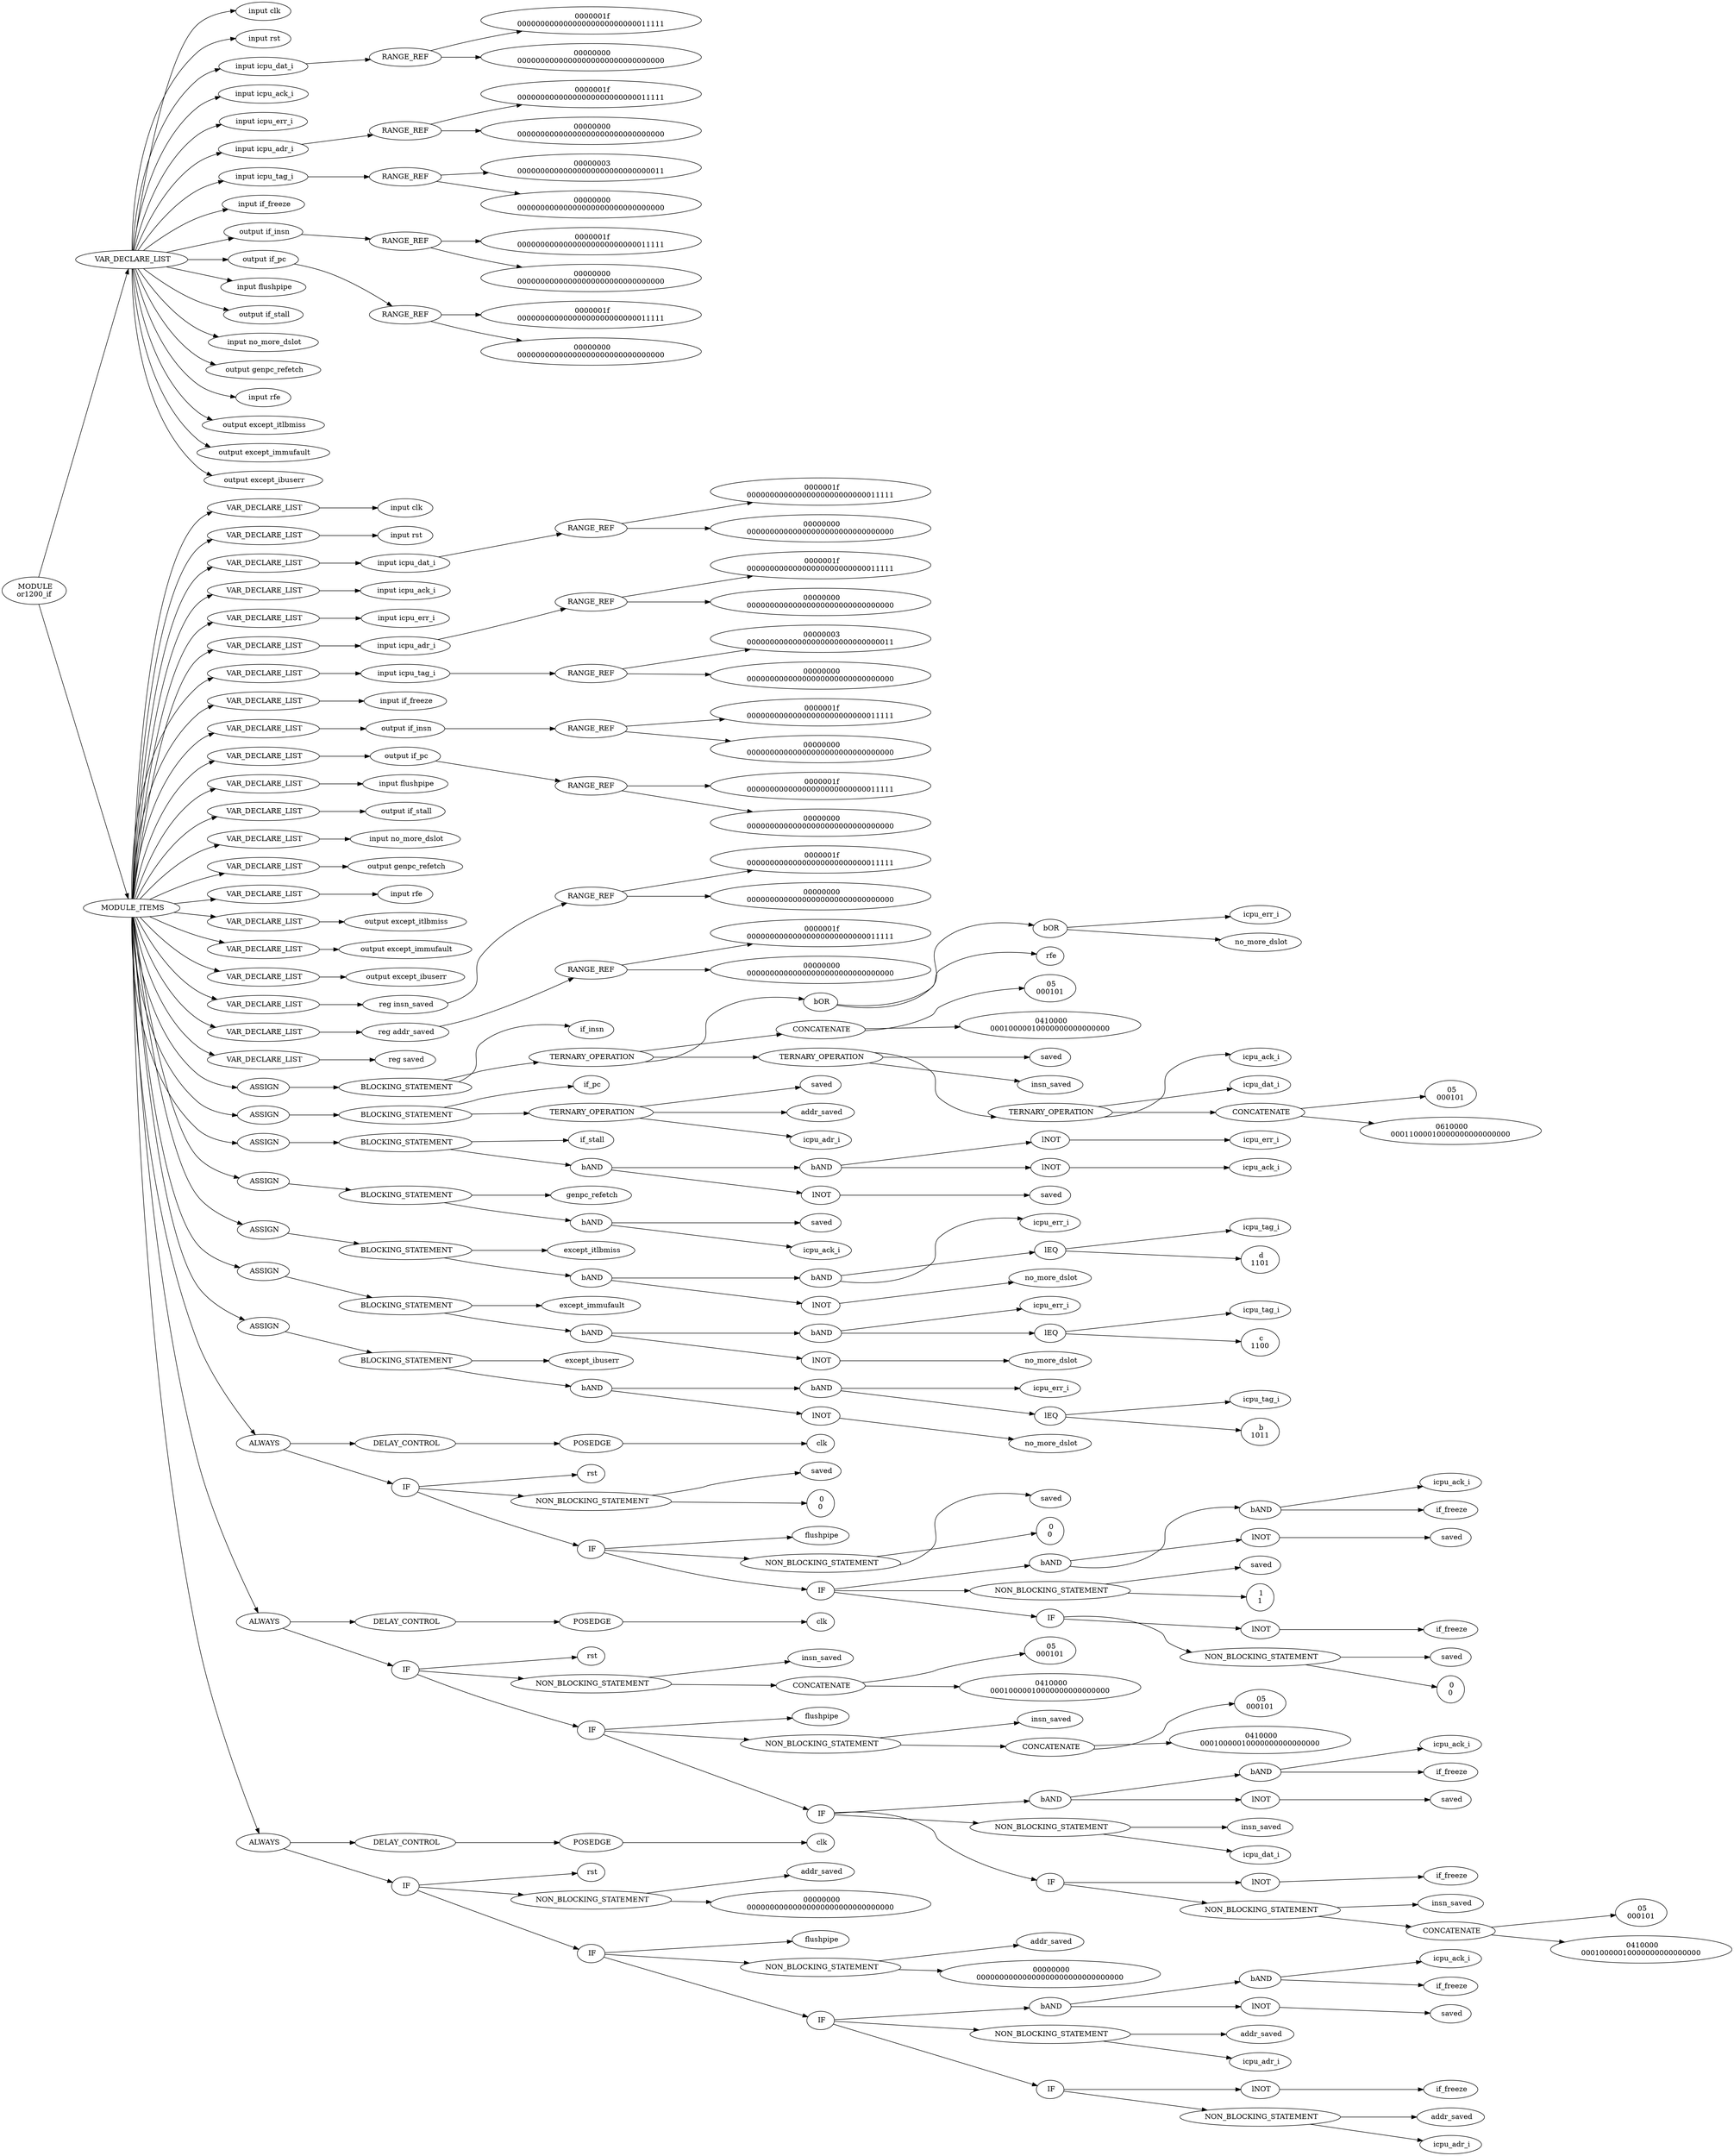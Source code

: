 digraph G {	
rankdir=LR;	
ranksep=.25;
	0 [label=< MODULE<br/>or1200_if>];
	1 [label=< VAR_DECLARE_LIST>];
	0 -> 1;
	2 [label=< input clk>];
	1 -> 2;
	3 [label=< input rst>];
	1 -> 3;
	4 [label=< input icpu_dat_i>];
	1 -> 4;
	5 [label=<RANGE_REF>];
	4 -> 5;
	6 [label=< 0000001f<br/>00000000000000000000000000011111>];
	5 -> 6;
	7 [label=< 00000000<br/>00000000000000000000000000000000>];
	5 -> 7;
	8 [label=< input icpu_ack_i>];
	1 -> 8;
	9 [label=< input icpu_err_i>];
	1 -> 9;
	10 [label=< input icpu_adr_i>];
	1 -> 10;
	11 [label=<RANGE_REF>];
	10 -> 11;
	12 [label=< 0000001f<br/>00000000000000000000000000011111>];
	11 -> 12;
	13 [label=< 00000000<br/>00000000000000000000000000000000>];
	11 -> 13;
	14 [label=< input icpu_tag_i>];
	1 -> 14;
	15 [label=<RANGE_REF>];
	14 -> 15;
	16 [label=< 00000003<br/>00000000000000000000000000000011>];
	15 -> 16;
	17 [label=< 00000000<br/>00000000000000000000000000000000>];
	15 -> 17;
	18 [label=< input if_freeze>];
	1 -> 18;
	19 [label=< output if_insn>];
	1 -> 19;
	20 [label=<RANGE_REF>];
	19 -> 20;
	21 [label=< 0000001f<br/>00000000000000000000000000011111>];
	20 -> 21;
	22 [label=< 00000000<br/>00000000000000000000000000000000>];
	20 -> 22;
	23 [label=< output if_pc>];
	1 -> 23;
	24 [label=<RANGE_REF>];
	23 -> 24;
	25 [label=< 0000001f<br/>00000000000000000000000000011111>];
	24 -> 25;
	26 [label=< 00000000<br/>00000000000000000000000000000000>];
	24 -> 26;
	27 [label=< input flushpipe>];
	1 -> 27;
	28 [label=< output if_stall>];
	1 -> 28;
	29 [label=< input no_more_dslot>];
	1 -> 29;
	30 [label=< output genpc_refetch>];
	1 -> 30;
	31 [label=< input rfe>];
	1 -> 31;
	32 [label=< output except_itlbmiss>];
	1 -> 32;
	33 [label=< output except_immufault>];
	1 -> 33;
	34 [label=< output except_ibuserr>];
	1 -> 34;
	35 [label=< MODULE_ITEMS>];
	0 -> 35;
	36 [label=< VAR_DECLARE_LIST>];
	35 -> 36;
	37 [label=< input clk>];
	36 -> 37;
	38 [label=< VAR_DECLARE_LIST>];
	35 -> 38;
	39 [label=< input rst>];
	38 -> 39;
	40 [label=< VAR_DECLARE_LIST>];
	35 -> 40;
	41 [label=< input icpu_dat_i>];
	40 -> 41;
	42 [label=<RANGE_REF>];
	41 -> 42;
	43 [label=< 0000001f<br/>00000000000000000000000000011111>];
	42 -> 43;
	44 [label=< 00000000<br/>00000000000000000000000000000000>];
	42 -> 44;
	45 [label=< VAR_DECLARE_LIST>];
	35 -> 45;
	46 [label=< input icpu_ack_i>];
	45 -> 46;
	47 [label=< VAR_DECLARE_LIST>];
	35 -> 47;
	48 [label=< input icpu_err_i>];
	47 -> 48;
	49 [label=< VAR_DECLARE_LIST>];
	35 -> 49;
	50 [label=< input icpu_adr_i>];
	49 -> 50;
	51 [label=<RANGE_REF>];
	50 -> 51;
	52 [label=< 0000001f<br/>00000000000000000000000000011111>];
	51 -> 52;
	53 [label=< 00000000<br/>00000000000000000000000000000000>];
	51 -> 53;
	54 [label=< VAR_DECLARE_LIST>];
	35 -> 54;
	55 [label=< input icpu_tag_i>];
	54 -> 55;
	56 [label=<RANGE_REF>];
	55 -> 56;
	57 [label=< 00000003<br/>00000000000000000000000000000011>];
	56 -> 57;
	58 [label=< 00000000<br/>00000000000000000000000000000000>];
	56 -> 58;
	59 [label=< VAR_DECLARE_LIST>];
	35 -> 59;
	60 [label=< input if_freeze>];
	59 -> 60;
	61 [label=< VAR_DECLARE_LIST>];
	35 -> 61;
	62 [label=< output if_insn>];
	61 -> 62;
	63 [label=<RANGE_REF>];
	62 -> 63;
	64 [label=< 0000001f<br/>00000000000000000000000000011111>];
	63 -> 64;
	65 [label=< 00000000<br/>00000000000000000000000000000000>];
	63 -> 65;
	66 [label=< VAR_DECLARE_LIST>];
	35 -> 66;
	67 [label=< output if_pc>];
	66 -> 67;
	68 [label=<RANGE_REF>];
	67 -> 68;
	69 [label=< 0000001f<br/>00000000000000000000000000011111>];
	68 -> 69;
	70 [label=< 00000000<br/>00000000000000000000000000000000>];
	68 -> 70;
	71 [label=< VAR_DECLARE_LIST>];
	35 -> 71;
	72 [label=< input flushpipe>];
	71 -> 72;
	73 [label=< VAR_DECLARE_LIST>];
	35 -> 73;
	74 [label=< output if_stall>];
	73 -> 74;
	75 [label=< VAR_DECLARE_LIST>];
	35 -> 75;
	76 [label=< input no_more_dslot>];
	75 -> 76;
	77 [label=< VAR_DECLARE_LIST>];
	35 -> 77;
	78 [label=< output genpc_refetch>];
	77 -> 78;
	79 [label=< VAR_DECLARE_LIST>];
	35 -> 79;
	80 [label=< input rfe>];
	79 -> 80;
	81 [label=< VAR_DECLARE_LIST>];
	35 -> 81;
	82 [label=< output except_itlbmiss>];
	81 -> 82;
	83 [label=< VAR_DECLARE_LIST>];
	35 -> 83;
	84 [label=< output except_immufault>];
	83 -> 84;
	85 [label=< VAR_DECLARE_LIST>];
	35 -> 85;
	86 [label=< output except_ibuserr>];
	85 -> 86;
	87 [label=< VAR_DECLARE_LIST>];
	35 -> 87;
	88 [label=< reg insn_saved>];
	87 -> 88;
	89 [label=<RANGE_REF>];
	88 -> 89;
	90 [label=< 0000001f<br/>00000000000000000000000000011111>];
	89 -> 90;
	91 [label=< 00000000<br/>00000000000000000000000000000000>];
	89 -> 91;
	92 [label=< VAR_DECLARE_LIST>];
	35 -> 92;
	93 [label=< reg addr_saved>];
	92 -> 93;
	94 [label=<RANGE_REF>];
	93 -> 94;
	95 [label=< 0000001f<br/>00000000000000000000000000011111>];
	94 -> 95;
	96 [label=< 00000000<br/>00000000000000000000000000000000>];
	94 -> 96;
	97 [label=< VAR_DECLARE_LIST>];
	35 -> 97;
	98 [label=< reg saved>];
	97 -> 98;
	99 [label=< ASSIGN>];
	35 -> 99;
	100 [label=< BLOCKING_STATEMENT>];
	99 -> 100;
	101 [label=< if_insn>];
	100 -> 101;
	102 [label=< TERNARY_OPERATION>];
	100 -> 102;
	103 [label=< bOR>];
	102 -> 103;
	104 [label=< bOR>];
	103 -> 104;
	105 [label=< icpu_err_i>];
	104 -> 105;
	106 [label=< no_more_dslot>];
	104 -> 106;
	107 [label=< rfe>];
	103 -> 107;
	108 [label=< CONCATENATE>];
	102 -> 108;
	109 [label=< 05<br/>000101>];
	108 -> 109;
	110 [label=< 0410000<br/>00010000010000000000000000>];
	108 -> 110;
	111 [label=< TERNARY_OPERATION>];
	102 -> 111;
	112 [label=< saved>];
	111 -> 112;
	113 [label=< insn_saved>];
	111 -> 113;
	114 [label=< TERNARY_OPERATION>];
	111 -> 114;
	115 [label=< icpu_ack_i>];
	114 -> 115;
	116 [label=< icpu_dat_i>];
	114 -> 116;
	117 [label=< CONCATENATE>];
	114 -> 117;
	118 [label=< 05<br/>000101>];
	117 -> 118;
	119 [label=< 0610000<br/>00011000010000000000000000>];
	117 -> 119;
	120 [label=< ASSIGN>];
	35 -> 120;
	121 [label=< BLOCKING_STATEMENT>];
	120 -> 121;
	122 [label=< if_pc>];
	121 -> 122;
	123 [label=< TERNARY_OPERATION>];
	121 -> 123;
	124 [label=< saved>];
	123 -> 124;
	125 [label=< addr_saved>];
	123 -> 125;
	126 [label=< icpu_adr_i>];
	123 -> 126;
	127 [label=< ASSIGN>];
	35 -> 127;
	128 [label=< BLOCKING_STATEMENT>];
	127 -> 128;
	129 [label=< if_stall>];
	128 -> 129;
	130 [label=< bAND>];
	128 -> 130;
	131 [label=< bAND>];
	130 -> 131;
	132 [label=< lNOT>];
	131 -> 132;
	133 [label=< icpu_err_i>];
	132 -> 133;
	134 [label=< lNOT>];
	131 -> 134;
	135 [label=< icpu_ack_i>];
	134 -> 135;
	136 [label=< lNOT>];
	130 -> 136;
	137 [label=< saved>];
	136 -> 137;
	138 [label=< ASSIGN>];
	35 -> 138;
	139 [label=< BLOCKING_STATEMENT>];
	138 -> 139;
	140 [label=< genpc_refetch>];
	139 -> 140;
	141 [label=< bAND>];
	139 -> 141;
	142 [label=< saved>];
	141 -> 142;
	143 [label=< icpu_ack_i>];
	141 -> 143;
	144 [label=< ASSIGN>];
	35 -> 144;
	145 [label=< BLOCKING_STATEMENT>];
	144 -> 145;
	146 [label=< except_itlbmiss>];
	145 -> 146;
	147 [label=< bAND>];
	145 -> 147;
	148 [label=< bAND>];
	147 -> 148;
	149 [label=< icpu_err_i>];
	148 -> 149;
	150 [label=< lEQ>];
	148 -> 150;
	151 [label=< icpu_tag_i>];
	150 -> 151;
	152 [label=< d<br/>1101>];
	150 -> 152;
	153 [label=< lNOT>];
	147 -> 153;
	154 [label=< no_more_dslot>];
	153 -> 154;
	155 [label=< ASSIGN>];
	35 -> 155;
	156 [label=< BLOCKING_STATEMENT>];
	155 -> 156;
	157 [label=< except_immufault>];
	156 -> 157;
	158 [label=< bAND>];
	156 -> 158;
	159 [label=< bAND>];
	158 -> 159;
	160 [label=< icpu_err_i>];
	159 -> 160;
	161 [label=< lEQ>];
	159 -> 161;
	162 [label=< icpu_tag_i>];
	161 -> 162;
	163 [label=< c<br/>1100>];
	161 -> 163;
	164 [label=< lNOT>];
	158 -> 164;
	165 [label=< no_more_dslot>];
	164 -> 165;
	166 [label=< ASSIGN>];
	35 -> 166;
	167 [label=< BLOCKING_STATEMENT>];
	166 -> 167;
	168 [label=< except_ibuserr>];
	167 -> 168;
	169 [label=< bAND>];
	167 -> 169;
	170 [label=< bAND>];
	169 -> 170;
	171 [label=< icpu_err_i>];
	170 -> 171;
	172 [label=< lEQ>];
	170 -> 172;
	173 [label=< icpu_tag_i>];
	172 -> 173;
	174 [label=< b<br/>1011>];
	172 -> 174;
	175 [label=< lNOT>];
	169 -> 175;
	176 [label=< no_more_dslot>];
	175 -> 176;
	177 [label=< ALWAYS>];
	35 -> 177;
	178 [label=< DELAY_CONTROL>];
	177 -> 178;
	179 [label=< POSEDGE>];
	178 -> 179;
	180 [label=< clk>];
	179 -> 180;
	181 [label=< IF>];
	177 -> 181;
	182 [label=< rst>];
	181 -> 182;
	183 [label=< NON_BLOCKING_STATEMENT>];
	181 -> 183;
	184 [label=< saved>];
	183 -> 184;
	185 [label=< 0<br/>0>];
	183 -> 185;
	186 [label=< IF>];
	181 -> 186;
	187 [label=< flushpipe>];
	186 -> 187;
	188 [label=< NON_BLOCKING_STATEMENT>];
	186 -> 188;
	189 [label=< saved>];
	188 -> 189;
	190 [label=< 0<br/>0>];
	188 -> 190;
	191 [label=< IF>];
	186 -> 191;
	192 [label=< bAND>];
	191 -> 192;
	193 [label=< bAND>];
	192 -> 193;
	194 [label=< icpu_ack_i>];
	193 -> 194;
	195 [label=< if_freeze>];
	193 -> 195;
	196 [label=< lNOT>];
	192 -> 196;
	197 [label=< saved>];
	196 -> 197;
	198 [label=< NON_BLOCKING_STATEMENT>];
	191 -> 198;
	199 [label=< saved>];
	198 -> 199;
	200 [label=< 1<br/>1>];
	198 -> 200;
	201 [label=< IF>];
	191 -> 201;
	202 [label=< lNOT>];
	201 -> 202;
	203 [label=< if_freeze>];
	202 -> 203;
	204 [label=< NON_BLOCKING_STATEMENT>];
	201 -> 204;
	205 [label=< saved>];
	204 -> 205;
	206 [label=< 0<br/>0>];
	204 -> 206;
	207 [label=< ALWAYS>];
	35 -> 207;
	208 [label=< DELAY_CONTROL>];
	207 -> 208;
	209 [label=< POSEDGE>];
	208 -> 209;
	210 [label=< clk>];
	209 -> 210;
	211 [label=< IF>];
	207 -> 211;
	212 [label=< rst>];
	211 -> 212;
	213 [label=< NON_BLOCKING_STATEMENT>];
	211 -> 213;
	214 [label=< insn_saved>];
	213 -> 214;
	215 [label=< CONCATENATE>];
	213 -> 215;
	216 [label=< 05<br/>000101>];
	215 -> 216;
	217 [label=< 0410000<br/>00010000010000000000000000>];
	215 -> 217;
	218 [label=< IF>];
	211 -> 218;
	219 [label=< flushpipe>];
	218 -> 219;
	220 [label=< NON_BLOCKING_STATEMENT>];
	218 -> 220;
	221 [label=< insn_saved>];
	220 -> 221;
	222 [label=< CONCATENATE>];
	220 -> 222;
	223 [label=< 05<br/>000101>];
	222 -> 223;
	224 [label=< 0410000<br/>00010000010000000000000000>];
	222 -> 224;
	225 [label=< IF>];
	218 -> 225;
	226 [label=< bAND>];
	225 -> 226;
	227 [label=< bAND>];
	226 -> 227;
	228 [label=< icpu_ack_i>];
	227 -> 228;
	229 [label=< if_freeze>];
	227 -> 229;
	230 [label=< lNOT>];
	226 -> 230;
	231 [label=< saved>];
	230 -> 231;
	232 [label=< NON_BLOCKING_STATEMENT>];
	225 -> 232;
	233 [label=< insn_saved>];
	232 -> 233;
	234 [label=< icpu_dat_i>];
	232 -> 234;
	235 [label=< IF>];
	225 -> 235;
	236 [label=< lNOT>];
	235 -> 236;
	237 [label=< if_freeze>];
	236 -> 237;
	238 [label=< NON_BLOCKING_STATEMENT>];
	235 -> 238;
	239 [label=< insn_saved>];
	238 -> 239;
	240 [label=< CONCATENATE>];
	238 -> 240;
	241 [label=< 05<br/>000101>];
	240 -> 241;
	242 [label=< 0410000<br/>00010000010000000000000000>];
	240 -> 242;
	243 [label=< ALWAYS>];
	35 -> 243;
	244 [label=< DELAY_CONTROL>];
	243 -> 244;
	245 [label=< POSEDGE>];
	244 -> 245;
	246 [label=< clk>];
	245 -> 246;
	247 [label=< IF>];
	243 -> 247;
	248 [label=< rst>];
	247 -> 248;
	249 [label=< NON_BLOCKING_STATEMENT>];
	247 -> 249;
	250 [label=< addr_saved>];
	249 -> 250;
	251 [label=< 00000000<br/>00000000000000000000000000000000>];
	249 -> 251;
	252 [label=< IF>];
	247 -> 252;
	253 [label=< flushpipe>];
	252 -> 253;
	254 [label=< NON_BLOCKING_STATEMENT>];
	252 -> 254;
	255 [label=< addr_saved>];
	254 -> 255;
	256 [label=< 00000000<br/>00000000000000000000000000000000>];
	254 -> 256;
	257 [label=< IF>];
	252 -> 257;
	258 [label=< bAND>];
	257 -> 258;
	259 [label=< bAND>];
	258 -> 259;
	260 [label=< icpu_ack_i>];
	259 -> 260;
	261 [label=< if_freeze>];
	259 -> 261;
	262 [label=< lNOT>];
	258 -> 262;
	263 [label=< saved>];
	262 -> 263;
	264 [label=< NON_BLOCKING_STATEMENT>];
	257 -> 264;
	265 [label=< addr_saved>];
	264 -> 265;
	266 [label=< icpu_adr_i>];
	264 -> 266;
	267 [label=< IF>];
	257 -> 267;
	268 [label=< lNOT>];
	267 -> 268;
	269 [label=< if_freeze>];
	268 -> 269;
	270 [label=< NON_BLOCKING_STATEMENT>];
	267 -> 270;
	271 [label=< addr_saved>];
	270 -> 271;
	272 [label=< icpu_adr_i>];
	270 -> 272;
}

